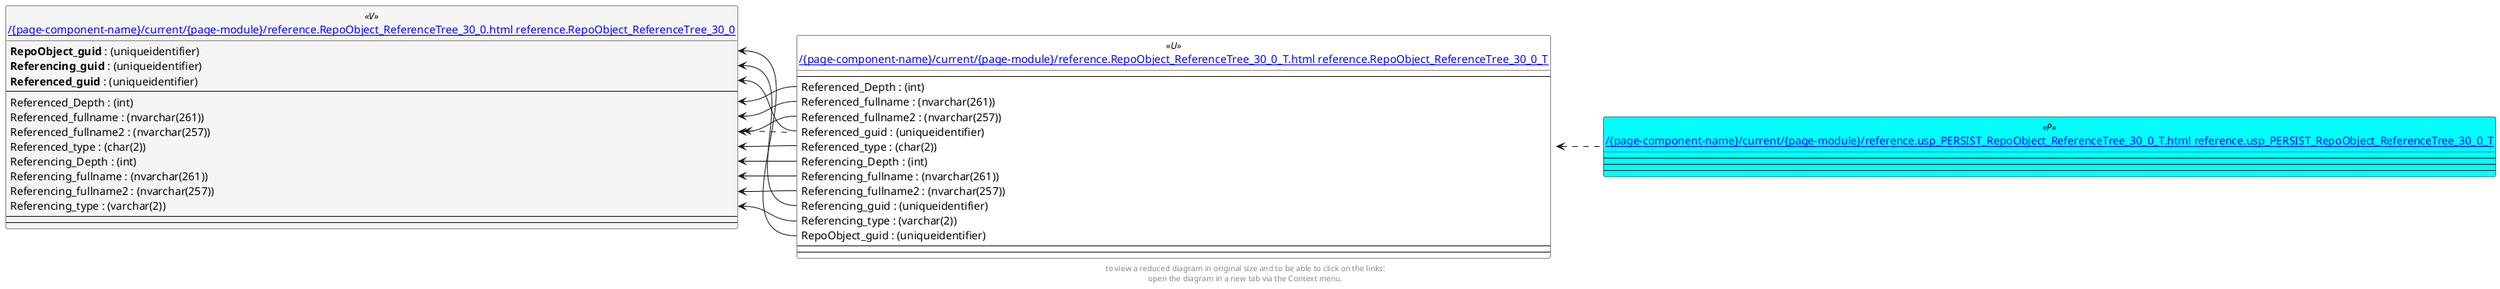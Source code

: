 @startuml
left to right direction
'top to bottom direction
hide circle
'avoide "." issues:
set namespaceSeparator none


skinparam class {
  BackgroundColor White
  BackgroundColor<<FN>> Yellow
  BackgroundColor<<FS>> Yellow
  BackgroundColor<<FT>> LightGray
  BackgroundColor<<IF>> Yellow
  BackgroundColor<<IS>> Yellow
  BackgroundColor<<P>> Aqua
  BackgroundColor<<PC>> Aqua
  BackgroundColor<<SN>> Yellow
  BackgroundColor<<SO>> SlateBlue
  BackgroundColor<<TF>> LightGray
  BackgroundColor<<TR>> Tomato
  BackgroundColor<<U>> White
  BackgroundColor<<V>> WhiteSmoke
  BackgroundColor<<X>> Aqua
}


entity "[[{site-url}/{page-component-name}/current/{page-module}/reference.RepoObject_ReferenceTree_30_0.html reference.RepoObject_ReferenceTree_30_0]]" as reference.RepoObject_ReferenceTree_30_0 << V >> {
  **RepoObject_guid** : (uniqueidentifier)
  **Referencing_guid** : (uniqueidentifier)
  **Referenced_guid** : (uniqueidentifier)
  --
  Referenced_Depth : (int)
  Referenced_fullname : (nvarchar(261))
  Referenced_fullname2 : (nvarchar(257))
  Referenced_type : (char(2))
  Referencing_Depth : (int)
  Referencing_fullname : (nvarchar(261))
  Referencing_fullname2 : (nvarchar(257))
  Referencing_type : (varchar(2))
  --
  --
}

entity "[[{site-url}/{page-component-name}/current/{page-module}/reference.RepoObject_ReferenceTree_30_0_T.html reference.RepoObject_ReferenceTree_30_0_T]]" as reference.RepoObject_ReferenceTree_30_0_T << U >> {
  --
  Referenced_Depth : (int)
  Referenced_fullname : (nvarchar(261))
  Referenced_fullname2 : (nvarchar(257))
  Referenced_guid : (uniqueidentifier)
  Referenced_type : (char(2))
  Referencing_Depth : (int)
  Referencing_fullname : (nvarchar(261))
  Referencing_fullname2 : (nvarchar(257))
  Referencing_guid : (uniqueidentifier)
  Referencing_type : (varchar(2))
  RepoObject_guid : (uniqueidentifier)
  --
  --
}

entity "[[{site-url}/{page-component-name}/current/{page-module}/reference.usp_PERSIST_RepoObject_ReferenceTree_30_0_T.html reference.usp_PERSIST_RepoObject_ReferenceTree_30_0_T]]" as reference.usp_PERSIST_RepoObject_ReferenceTree_30_0_T << P >> {
  --
  --
  --
}

reference.RepoObject_ReferenceTree_30_0 <.. reference.RepoObject_ReferenceTree_30_0_T
reference.RepoObject_ReferenceTree_30_0_T <.. reference.usp_PERSIST_RepoObject_ReferenceTree_30_0_T
reference.RepoObject_ReferenceTree_30_0::Referenced_Depth <-- reference.RepoObject_ReferenceTree_30_0_T::Referenced_Depth
reference.RepoObject_ReferenceTree_30_0::Referenced_fullname <-- reference.RepoObject_ReferenceTree_30_0_T::Referenced_fullname
reference.RepoObject_ReferenceTree_30_0::Referenced_fullname2 <-- reference.RepoObject_ReferenceTree_30_0_T::Referenced_fullname2
reference.RepoObject_ReferenceTree_30_0::Referenced_guid <-- reference.RepoObject_ReferenceTree_30_0_T::Referenced_guid
reference.RepoObject_ReferenceTree_30_0::Referenced_type <-- reference.RepoObject_ReferenceTree_30_0_T::Referenced_type
reference.RepoObject_ReferenceTree_30_0::Referencing_Depth <-- reference.RepoObject_ReferenceTree_30_0_T::Referencing_Depth
reference.RepoObject_ReferenceTree_30_0::Referencing_fullname <-- reference.RepoObject_ReferenceTree_30_0_T::Referencing_fullname
reference.RepoObject_ReferenceTree_30_0::Referencing_fullname2 <-- reference.RepoObject_ReferenceTree_30_0_T::Referencing_fullname2
reference.RepoObject_ReferenceTree_30_0::Referencing_guid <-- reference.RepoObject_ReferenceTree_30_0_T::Referencing_guid
reference.RepoObject_ReferenceTree_30_0::Referencing_type <-- reference.RepoObject_ReferenceTree_30_0_T::Referencing_type
reference.RepoObject_ReferenceTree_30_0::RepoObject_guid <-- reference.RepoObject_ReferenceTree_30_0_T::RepoObject_guid
footer
to view a reduced diagram in original size and to be able to click on the links:
open the diagram in a new tab via the Context menu.
end footer

@enduml

